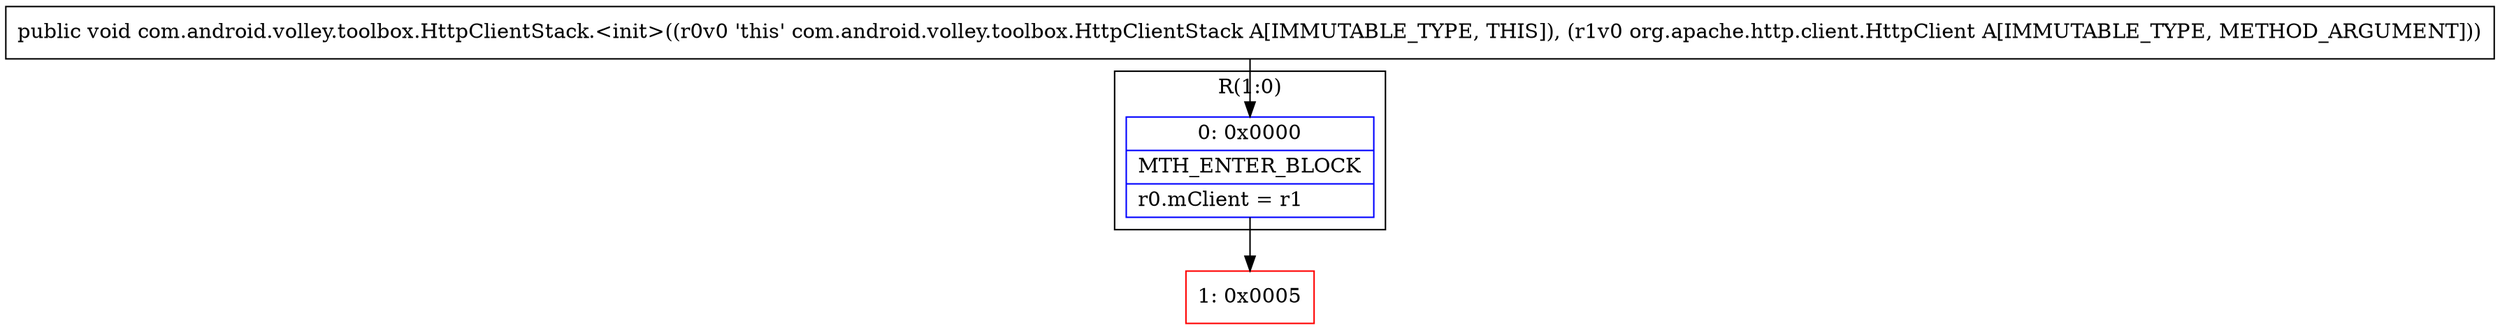 digraph "CFG forcom.android.volley.toolbox.HttpClientStack.\<init\>(Lorg\/apache\/http\/client\/HttpClient;)V" {
subgraph cluster_Region_2040770982 {
label = "R(1:0)";
node [shape=record,color=blue];
Node_0 [shape=record,label="{0\:\ 0x0000|MTH_ENTER_BLOCK\l|r0.mClient = r1\l}"];
}
Node_1 [shape=record,color=red,label="{1\:\ 0x0005}"];
MethodNode[shape=record,label="{public void com.android.volley.toolbox.HttpClientStack.\<init\>((r0v0 'this' com.android.volley.toolbox.HttpClientStack A[IMMUTABLE_TYPE, THIS]), (r1v0 org.apache.http.client.HttpClient A[IMMUTABLE_TYPE, METHOD_ARGUMENT])) }"];
MethodNode -> Node_0;
Node_0 -> Node_1;
}

